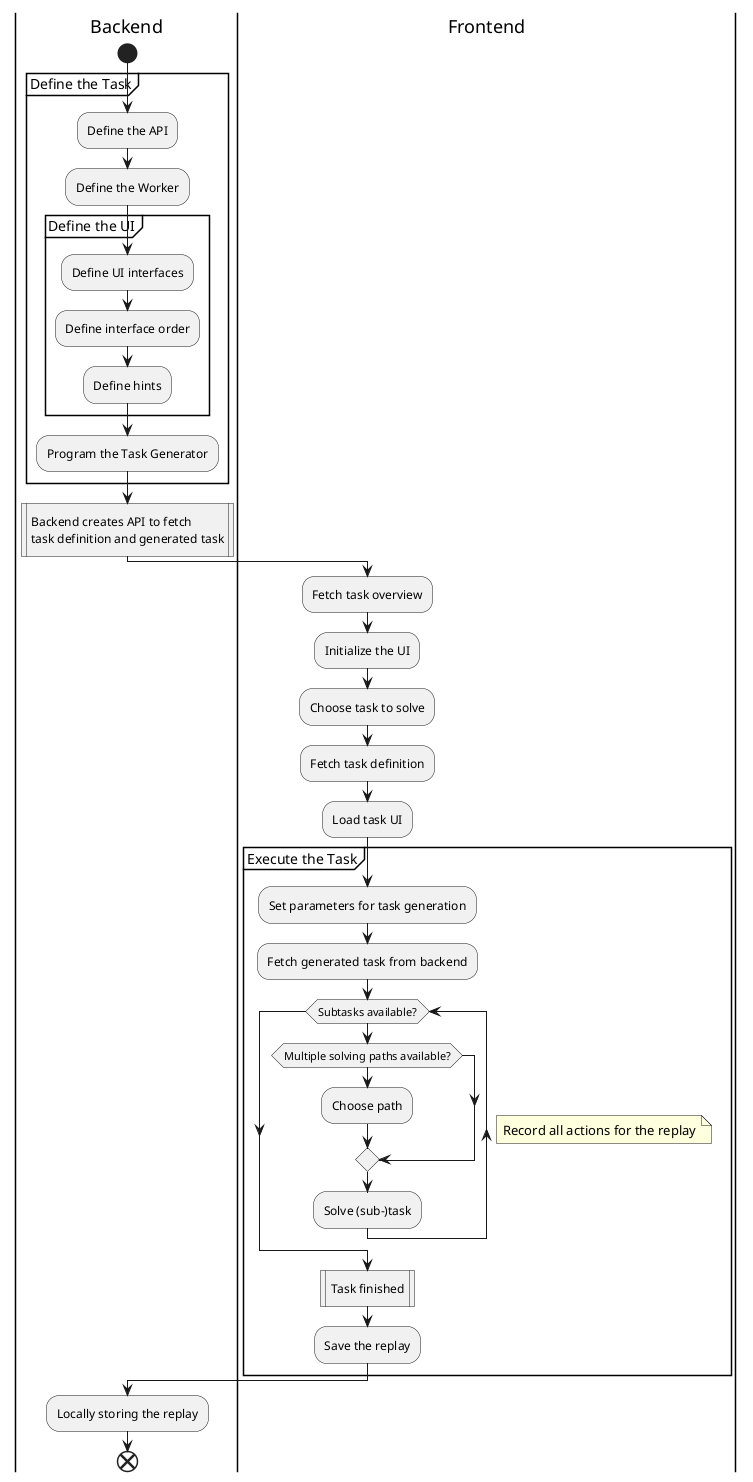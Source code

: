 @startuml aladin_task_process
'https://plantuml.com/activity-diagram-beta

|Backend|
    start
    group "Define the Task" {
        :Define the API;
        :Define the Worker;
        group "Define the UI" {
            :Define UI interfaces;
            :Define interface order;
            :Define hints;
        }
        :Program the Task Generator;
    }
    :Backend creates API to fetch
    task definition and generated task|
|Frontend|
    :Fetch task overview;
    :Initialize the UI;
    :Choose task to solve;
    :Fetch task definition;
    :Load task UI;
    group "Execute the Task" {
        note right
            Record all actions for the replay
        end note
        :Set parameters for task generation;
        :Fetch generated task from backend;
        while (Subtasks available?)
            if (Multiple solving paths available?)
                :Choose path;
            endif
                :Solve (sub-)task;
        endwhile
        :Task finished|
        :Save the replay;
    }
|Backend|
    :Locally storing the replay;
    end
@enduml
